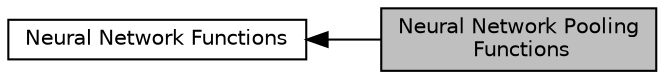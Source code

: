 digraph "Neural Network Pooling Functions"
{
  edge [fontname="Helvetica",fontsize="10",labelfontname="Helvetica",labelfontsize="10"];
  node [fontname="Helvetica",fontsize="10",shape=box];
  rankdir=LR;
  Node1 [label="Neural Network Pooling\l Functions",height=0.2,width=0.4,color="black", fillcolor="grey75", style="filled", fontcolor="black",tooltip=" "];
  Node2 [label="Neural Network Functions",height=0.2,width=0.4,color="black", fillcolor="white", style="filled",URL="$group__group_n_n.html",tooltip=" "];
  Node2->Node1 [shape=plaintext, dir="back", style="solid"];
}
